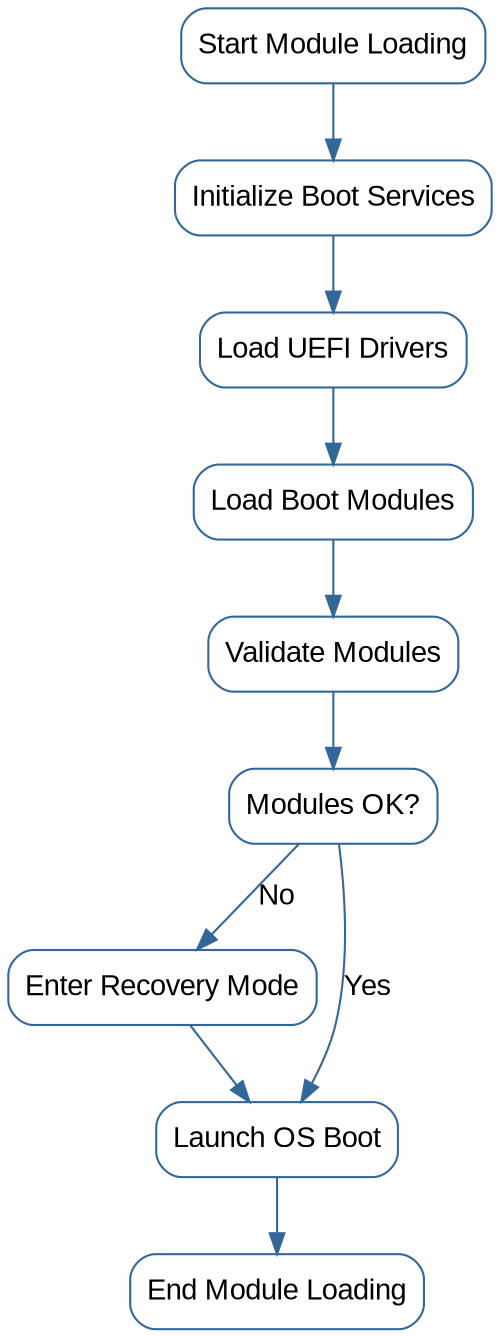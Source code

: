 digraph UEFI_Module_Loading {
    rankdir=TB;
    graph [bgcolor=white];
    node [shape=box, style=rounded, fontname="Arial", fillcolor="#CCE5FF", color="#336699"];
    edge [color="#336699", fontname="Arial"];

    // Определяем узлы
    entry         [label="Start Module Loading"];
    initServices  [label="Initialize Boot Services"];
    loadDrivers   [label="Load UEFI Drivers"];
    loadModules   [label="Load Boot Modules"];
    validate      [label="Validate Modules"];
    decision      [label="Modules OK?"];
    recovery      [label="Enter Recovery Mode"];
    launchOS      [label="Launch OS Boot"];
    exit          [label="End Module Loading"];

    // Определяем рёбра (переходы)
    entry        -> initServices;
    initServices -> loadDrivers;
    loadDrivers  -> loadModules;
    loadModules  -> validate;
    validate     -> decision;
    decision     -> launchOS [label="Yes"];
    decision     -> recovery [label="No"];
    recovery     -> launchOS;  // Допустим, даже при сбое пытаемся загрузить ОС в режиме восстановления
    launchOS     -> exit;
}
